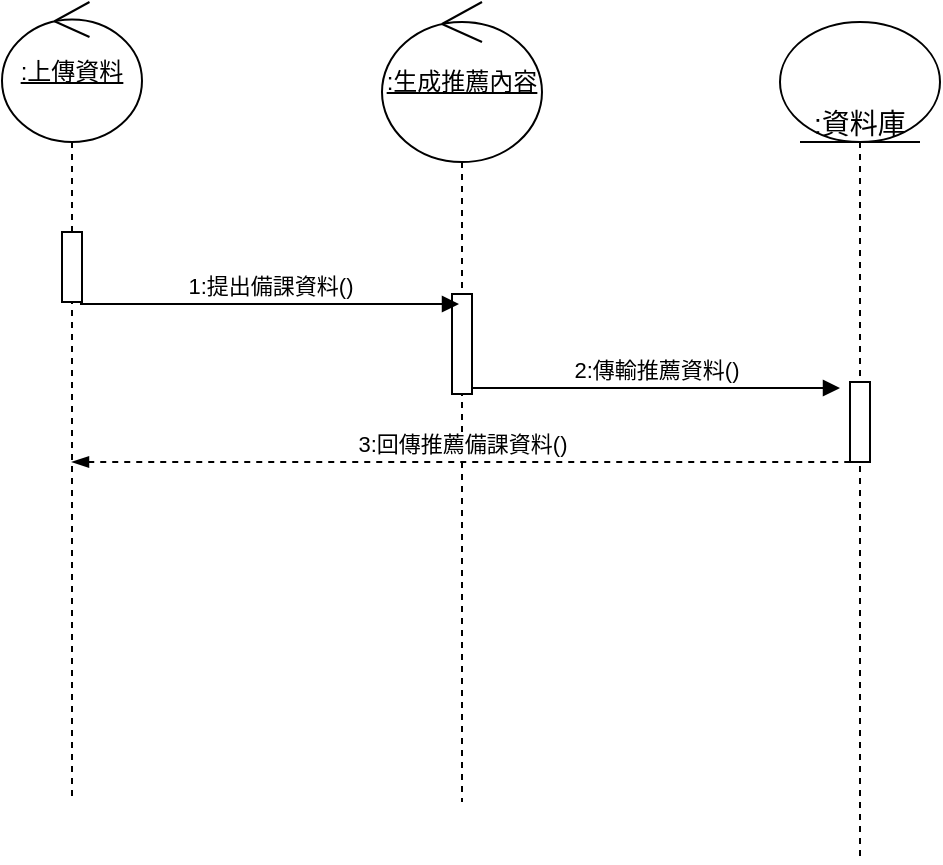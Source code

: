 <mxfile version="25.0.3" pages="2">
  <diagram name="老師身分" id="YJhax-N-LcNQEdd3gq7n">
    <mxGraphModel dx="794" dy="446" grid="1" gridSize="10" guides="1" tooltips="1" connect="1" arrows="1" fold="1" page="1" pageScale="1" pageWidth="3300" pageHeight="4681" math="0" shadow="0">
      <root>
        <mxCell id="0" />
        <mxCell id="1" parent="0" />
        <mxCell id="w0u9RNHJgTUNn4yF4F6x-2" value="&lt;u&gt;:上傳資料&lt;/u&gt;" style="shape=umlLifeline;perimeter=lifelinePerimeter;whiteSpace=wrap;html=1;container=1;dropTarget=0;collapsible=0;recursiveResize=0;outlineConnect=0;portConstraint=eastwest;newEdgeStyle={&quot;curved&quot;:0,&quot;rounded&quot;:0};participant=umlControl;size=70;" parent="1" vertex="1">
          <mxGeometry x="301" y="100" width="70" height="400" as="geometry" />
        </mxCell>
        <mxCell id="w0u9RNHJgTUNn4yF4F6x-14" value="" style="html=1;points=[[0,0,0,0,5],[0,1,0,0,-5],[1,0,0,0,5],[1,1,0,0,-5]];perimeter=orthogonalPerimeter;outlineConnect=0;targetShapes=umlLifeline;portConstraint=eastwest;newEdgeStyle={&quot;curved&quot;:0,&quot;rounded&quot;:0};" parent="w0u9RNHJgTUNn4yF4F6x-2" vertex="1">
          <mxGeometry x="30" y="115" width="10" height="35" as="geometry" />
        </mxCell>
        <mxCell id="w0u9RNHJgTUNn4yF4F6x-3" value="&lt;u&gt;:生成推薦內容&lt;/u&gt;" style="shape=umlLifeline;perimeter=lifelinePerimeter;whiteSpace=wrap;html=1;container=1;dropTarget=0;collapsible=0;recursiveResize=0;outlineConnect=0;portConstraint=eastwest;newEdgeStyle={&quot;curved&quot;:0,&quot;rounded&quot;:0};participant=umlControl;size=80;" parent="1" vertex="1">
          <mxGeometry x="491" y="100" width="80" height="400" as="geometry" />
        </mxCell>
        <mxCell id="w0u9RNHJgTUNn4yF4F6x-10" value="" style="html=1;points=[[0,0,0,0,5],[0,1,0,0,-5],[1,0,0,0,5],[1,1,0,0,-5]];perimeter=orthogonalPerimeter;outlineConnect=0;targetShapes=umlLifeline;portConstraint=eastwest;newEdgeStyle={&quot;curved&quot;:0,&quot;rounded&quot;:0};" parent="w0u9RNHJgTUNn4yF4F6x-3" vertex="1">
          <mxGeometry x="35" y="146" width="10" height="50" as="geometry" />
        </mxCell>
        <mxCell id="w0u9RNHJgTUNn4yF4F6x-9" value="1:提出備課資料()" style="html=1;verticalAlign=bottom;startArrow=none;startFill=0;endArrow=block;startSize=8;" parent="1" edge="1">
          <mxGeometry width="60" relative="1" as="geometry">
            <mxPoint x="340" y="251.0" as="sourcePoint" />
            <mxPoint x="529.5" y="251" as="targetPoint" />
          </mxGeometry>
        </mxCell>
        <mxCell id="2" value=":資料庫" style="shape=umlLifeline;participant=umlEntity;perimeter=lifelinePerimeter;whiteSpace=wrap;html=1;container=1;collapsible=0;recursiveResize=0;verticalAlign=top;spacingTop=36;outlineConnect=0;fontSize=14;size=60;" parent="1" vertex="1">
          <mxGeometry x="690" y="110" width="80" height="420" as="geometry" />
        </mxCell>
        <mxCell id="3" value="" style="html=1;points=[];perimeter=orthogonalPerimeter;" parent="2" vertex="1">
          <mxGeometry x="35" y="180" width="10" height="40" as="geometry" />
        </mxCell>
        <mxCell id="4" value="2:傳輸推薦資料()" style="html=1;verticalAlign=bottom;startArrow=none;startFill=0;endArrow=block;startSize=8;" parent="1" edge="1">
          <mxGeometry width="60" relative="1" as="geometry">
            <mxPoint x="535.5" y="293" as="sourcePoint" />
            <mxPoint x="720" y="293" as="targetPoint" />
          </mxGeometry>
        </mxCell>
        <mxCell id="thBhcSwpYrsme4-HxpD_-4" value="3:回傳推薦備課資料()" style="html=1;verticalAlign=bottom;endArrow=none;curved=0;rounded=0;dashed=1;startArrow=blockThin;startFill=1;endFill=0;entryX=-0.015;entryY=1;entryDx=0;entryDy=0;entryPerimeter=0;" edge="1" parent="1" source="w0u9RNHJgTUNn4yF4F6x-2">
          <mxGeometry width="80" relative="1" as="geometry">
            <mxPoint x="390" y="330" as="sourcePoint" />
            <mxPoint x="726" y="330" as="targetPoint" />
          </mxGeometry>
        </mxCell>
      </root>
    </mxGraphModel>
  </diagram>
  <diagram id="cc70GZquX2ByTeVMwbqB" name="GPT身分">
    <mxGraphModel dx="794" dy="446" grid="1" gridSize="10" guides="1" tooltips="1" connect="1" arrows="1" fold="1" page="1" pageScale="1" pageWidth="3300" pageHeight="4681" math="0" shadow="0">
      <root>
        <mxCell id="0" />
        <mxCell id="1" parent="0" />
        <mxCell id="90s9_CREnXh_7r0UGWjc-1" value="" style="shape=umlLifeline;perimeter=lifelinePerimeter;whiteSpace=wrap;html=1;container=1;dropTarget=0;collapsible=0;recursiveResize=0;outlineConnect=0;portConstraint=eastwest;newEdgeStyle={&quot;curved&quot;:0,&quot;rounded&quot;:0};participant=umlActor;size=50;" parent="1" vertex="1">
          <mxGeometry x="11" y="110" width="40" height="380" as="geometry" />
        </mxCell>
        <mxCell id="90s9_CREnXh_7r0UGWjc-3" value="3:傳送分析資料()" style="html=1;verticalAlign=bottom;startArrow=none;startFill=0;endArrow=block;startSize=8;" parent="1" target="E2JmZn8zEcEdn4w3PUnU-1" edge="1">
          <mxGeometry width="60" relative="1" as="geometry">
            <mxPoint x="300" y="294.5" as="sourcePoint" />
            <mxPoint x="428.8" y="294.5" as="targetPoint" />
          </mxGeometry>
        </mxCell>
        <mxCell id="90s9_CREnXh_7r0UGWjc-6" value="1:建立備課資料()" style="html=1;verticalAlign=bottom;startArrow=none;startFill=0;endArrow=block;startSize=8;" parent="1" target="Q-6aSUCuVOY74vQfzuBb-1" edge="1">
          <mxGeometry x="0.002" width="60" relative="1" as="geometry">
            <mxPoint x="30" y="220" as="sourcePoint" />
            <mxPoint x="158.8" y="220" as="targetPoint" />
            <mxPoint as="offset" />
          </mxGeometry>
        </mxCell>
        <mxCell id="E2JmZn8zEcEdn4w3PUnU-1" value="&lt;u&gt;:GPT資料庫&lt;/u&gt;" style="shape=umlLifeline;perimeter=lifelinePerimeter;whiteSpace=wrap;html=1;container=1;dropTarget=0;collapsible=0;recursiveResize=0;outlineConnect=0;portConstraint=eastwest;newEdgeStyle={&quot;curved&quot;:0,&quot;rounded&quot;:0};participant=umlEntity;size=70;" parent="1" vertex="1">
          <mxGeometry x="460" y="110" width="70" height="380" as="geometry" />
        </mxCell>
        <mxCell id="Q-6aSUCuVOY74vQfzuBb-8" value="" style="html=1;points=[[0,0,0,0,5],[0,1,0,0,-5],[1,0,0,0,5],[1,1,0,0,-5]];perimeter=orthogonalPerimeter;outlineConnect=0;targetShapes=umlLifeline;portConstraint=eastwest;newEdgeStyle={&quot;curved&quot;:0,&quot;rounded&quot;:0};" parent="E2JmZn8zEcEdn4w3PUnU-1" vertex="1">
          <mxGeometry x="30" y="180" width="10" height="50" as="geometry" />
        </mxCell>
        <mxCell id="Q-6aSUCuVOY74vQfzuBb-1" value="&lt;u&gt;:建立&lt;/u&gt;" style="shape=umlLifeline;perimeter=lifelinePerimeter;whiteSpace=wrap;html=1;container=1;dropTarget=0;collapsible=0;recursiveResize=0;outlineConnect=0;portConstraint=eastwest;newEdgeStyle={&quot;curved&quot;:0,&quot;rounded&quot;:0};participant=umlControl;size=70;" parent="1" vertex="1">
          <mxGeometry x="250" y="110" width="80" height="370" as="geometry" />
        </mxCell>
        <mxCell id="Q-6aSUCuVOY74vQfzuBb-2" value="" style="html=1;points=[[0,0,0,0,5],[0,1,0,0,-5],[1,0,0,0,5],[1,1,0,0,-5]];perimeter=orthogonalPerimeter;outlineConnect=0;targetShapes=umlLifeline;portConstraint=eastwest;newEdgeStyle={&quot;curved&quot;:0,&quot;rounded&quot;:0};" parent="Q-6aSUCuVOY74vQfzuBb-1" vertex="1">
          <mxGeometry x="35" y="110" width="10" height="80" as="geometry" />
        </mxCell>
        <mxCell id="Q-6aSUCuVOY74vQfzuBb-6" value="2:分析備課資料()" style="html=1;align=left;spacingLeft=2;endArrow=block;rounded=0;edgeStyle=orthogonalEdgeStyle;curved=0;rounded=0;" parent="1" edge="1">
          <mxGeometry relative="1" as="geometry">
            <mxPoint x="300" y="240" as="sourcePoint" />
            <Array as="points">
              <mxPoint x="330" y="270" />
            </Array>
            <mxPoint x="305" y="270" as="targetPoint" />
          </mxGeometry>
        </mxCell>
        <mxCell id="Q-6aSUCuVOY74vQfzuBb-7" value="4:儲存推薦資料()" style="html=1;verticalAlign=bottom;startArrow=block;startFill=1;endArrow=none;startSize=8;endFill=0;dashed=1;" parent="1" source="pg8dtepmqFzvqZeHRlJh-1" edge="1">
          <mxGeometry width="60" relative="1" as="geometry">
            <mxPoint x="300" y="330" as="sourcePoint" />
            <mxPoint x="495" y="330.5" as="targetPoint" />
          </mxGeometry>
        </mxCell>
        <mxCell id="pg8dtepmqFzvqZeHRlJh-1" value="&lt;u&gt;:儲存&lt;/u&gt;" style="shape=umlLifeline;perimeter=lifelinePerimeter;whiteSpace=wrap;html=1;container=1;dropTarget=0;collapsible=0;recursiveResize=0;outlineConnect=0;portConstraint=eastwest;newEdgeStyle={&quot;curved&quot;:0,&quot;rounded&quot;:0};participant=umlControl;size=70;" parent="1" vertex="1">
          <mxGeometry x="120" y="110" width="80" height="370" as="geometry" />
        </mxCell>
        <mxCell id="pg8dtepmqFzvqZeHRlJh-2" value="" style="html=1;points=[[0,0,0,0,5],[0,1,0,0,-5],[1,0,0,0,5],[1,1,0,0,-5]];perimeter=orthogonalPerimeter;outlineConnect=0;targetShapes=umlLifeline;portConstraint=eastwest;newEdgeStyle={&quot;curved&quot;:0,&quot;rounded&quot;:0};" parent="pg8dtepmqFzvqZeHRlJh-1" vertex="1">
          <mxGeometry x="35" y="216" width="10" height="30" as="geometry" />
        </mxCell>
        <mxCell id="JQ1Kt6Ikf9yzDfZvthdi-1" value="&lt;u&gt;:資料庫&lt;/u&gt;" style="shape=umlLifeline;perimeter=lifelinePerimeter;whiteSpace=wrap;html=1;container=1;dropTarget=0;collapsible=0;recursiveResize=0;outlineConnect=0;portConstraint=eastwest;newEdgeStyle={&quot;curved&quot;:0,&quot;rounded&quot;:0};participant=umlEntity;size=70;" parent="1" vertex="1">
          <mxGeometry x="560" y="110" width="70" height="380" as="geometry" />
        </mxCell>
        <mxCell id="JQ1Kt6Ikf9yzDfZvthdi-2" value="" style="html=1;points=[[0,0,0,0,5],[0,1,0,0,-5],[1,0,0,0,5],[1,1,0,0,-5]];perimeter=orthogonalPerimeter;outlineConnect=0;targetShapes=umlLifeline;portConstraint=eastwest;newEdgeStyle={&quot;curved&quot;:0,&quot;rounded&quot;:0};" parent="JQ1Kt6Ikf9yzDfZvthdi-1" vertex="1">
          <mxGeometry x="30" y="246" width="10" height="50" as="geometry" />
        </mxCell>
        <mxCell id="JQ1Kt6Ikf9yzDfZvthdi-3" value="5:儲存更新資料" style="html=1;verticalAlign=bottom;startArrow=none;startFill=0;endArrow=block;startSize=8;" parent="1" target="JQ1Kt6Ikf9yzDfZvthdi-1" edge="1">
          <mxGeometry width="60" relative="1" as="geometry">
            <mxPoint x="170" y="360" as="sourcePoint" />
            <mxPoint x="365" y="360.5" as="targetPoint" />
          </mxGeometry>
        </mxCell>
        <mxCell id="noDtSTUDijcCF9DxgJO0-1" value="6:回傳推薦備課資料()" style="html=1;verticalAlign=bottom;endArrow=none;curved=0;rounded=0;dashed=1;startArrow=blockThin;startFill=1;endFill=0;entryX=-0.015;entryY=1;entryDx=0;entryDy=0;entryPerimeter=0;" edge="1" parent="1" source="mZEhWMAOpYIaEtFp8aDg-1">
          <mxGeometry width="80" relative="1" as="geometry">
            <mxPoint x="100" y="400" as="sourcePoint" />
            <mxPoint x="590" y="400" as="targetPoint" />
          </mxGeometry>
        </mxCell>
        <mxCell id="mZEhWMAOpYIaEtFp8aDg-1" value="&lt;u&gt;:顯示&lt;/u&gt;" style="shape=umlLifeline;perimeter=lifelinePerimeter;whiteSpace=wrap;html=1;container=1;dropTarget=0;collapsible=0;recursiveResize=0;outlineConnect=0;portConstraint=eastwest;newEdgeStyle={&quot;curved&quot;:0,&quot;rounded&quot;:0};participant=umlControl;size=70;" vertex="1" parent="1">
          <mxGeometry x="350" y="110" width="80" height="370" as="geometry" />
        </mxCell>
      </root>
    </mxGraphModel>
  </diagram>
</mxfile>
